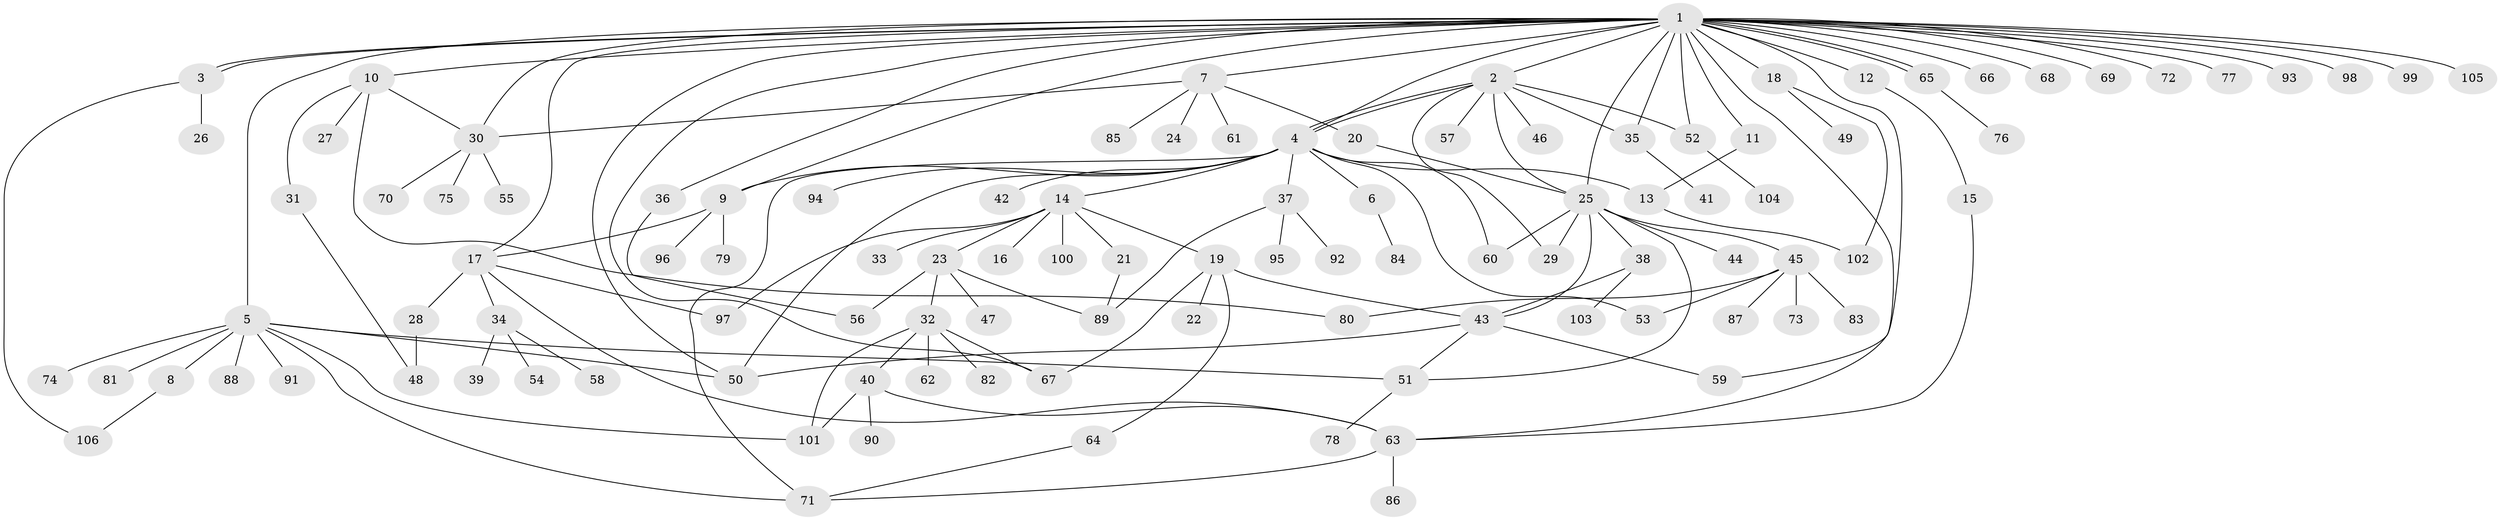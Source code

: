 // coarse degree distribution, {2: 0.14666666666666667, 5: 0.08, 9: 0.02666666666666667, 1: 0.48, 7: 0.02666666666666667, 3: 0.10666666666666667, 12: 0.013333333333333334, 4: 0.08, 6: 0.02666666666666667, 28: 0.013333333333333334}
// Generated by graph-tools (version 1.1) at 2025/36/03/04/25 23:36:42]
// undirected, 106 vertices, 147 edges
graph export_dot {
  node [color=gray90,style=filled];
  1;
  2;
  3;
  4;
  5;
  6;
  7;
  8;
  9;
  10;
  11;
  12;
  13;
  14;
  15;
  16;
  17;
  18;
  19;
  20;
  21;
  22;
  23;
  24;
  25;
  26;
  27;
  28;
  29;
  30;
  31;
  32;
  33;
  34;
  35;
  36;
  37;
  38;
  39;
  40;
  41;
  42;
  43;
  44;
  45;
  46;
  47;
  48;
  49;
  50;
  51;
  52;
  53;
  54;
  55;
  56;
  57;
  58;
  59;
  60;
  61;
  62;
  63;
  64;
  65;
  66;
  67;
  68;
  69;
  70;
  71;
  72;
  73;
  74;
  75;
  76;
  77;
  78;
  79;
  80;
  81;
  82;
  83;
  84;
  85;
  86;
  87;
  88;
  89;
  90;
  91;
  92;
  93;
  94;
  95;
  96;
  97;
  98;
  99;
  100;
  101;
  102;
  103;
  104;
  105;
  106;
  1 -- 2;
  1 -- 3;
  1 -- 3;
  1 -- 4;
  1 -- 5;
  1 -- 7;
  1 -- 9;
  1 -- 10;
  1 -- 11;
  1 -- 12;
  1 -- 17;
  1 -- 18;
  1 -- 25;
  1 -- 30;
  1 -- 35;
  1 -- 36;
  1 -- 50;
  1 -- 52;
  1 -- 59;
  1 -- 63;
  1 -- 65;
  1 -- 65;
  1 -- 66;
  1 -- 67;
  1 -- 68;
  1 -- 69;
  1 -- 72;
  1 -- 77;
  1 -- 93;
  1 -- 98;
  1 -- 99;
  1 -- 105;
  2 -- 4;
  2 -- 4;
  2 -- 25;
  2 -- 29;
  2 -- 35;
  2 -- 46;
  2 -- 52;
  2 -- 57;
  3 -- 26;
  3 -- 106;
  4 -- 6;
  4 -- 9;
  4 -- 13;
  4 -- 14;
  4 -- 37;
  4 -- 42;
  4 -- 50;
  4 -- 53;
  4 -- 60;
  4 -- 71;
  4 -- 94;
  5 -- 8;
  5 -- 50;
  5 -- 51;
  5 -- 71;
  5 -- 74;
  5 -- 81;
  5 -- 88;
  5 -- 91;
  5 -- 101;
  6 -- 84;
  7 -- 20;
  7 -- 24;
  7 -- 30;
  7 -- 61;
  7 -- 85;
  8 -- 106;
  9 -- 17;
  9 -- 79;
  9 -- 96;
  10 -- 27;
  10 -- 30;
  10 -- 31;
  10 -- 80;
  11 -- 13;
  12 -- 15;
  13 -- 102;
  14 -- 16;
  14 -- 19;
  14 -- 21;
  14 -- 23;
  14 -- 33;
  14 -- 97;
  14 -- 100;
  15 -- 63;
  17 -- 28;
  17 -- 34;
  17 -- 63;
  17 -- 97;
  18 -- 49;
  18 -- 102;
  19 -- 22;
  19 -- 43;
  19 -- 64;
  19 -- 67;
  20 -- 25;
  21 -- 89;
  23 -- 32;
  23 -- 47;
  23 -- 56;
  23 -- 89;
  25 -- 29;
  25 -- 38;
  25 -- 43;
  25 -- 44;
  25 -- 45;
  25 -- 51;
  25 -- 60;
  28 -- 48;
  30 -- 55;
  30 -- 70;
  30 -- 75;
  31 -- 48;
  32 -- 40;
  32 -- 62;
  32 -- 67;
  32 -- 82;
  32 -- 101;
  34 -- 39;
  34 -- 54;
  34 -- 58;
  35 -- 41;
  36 -- 56;
  37 -- 89;
  37 -- 92;
  37 -- 95;
  38 -- 43;
  38 -- 103;
  40 -- 63;
  40 -- 90;
  40 -- 101;
  43 -- 50;
  43 -- 51;
  43 -- 59;
  45 -- 53;
  45 -- 73;
  45 -- 80;
  45 -- 83;
  45 -- 87;
  51 -- 78;
  52 -- 104;
  63 -- 71;
  63 -- 86;
  64 -- 71;
  65 -- 76;
}
